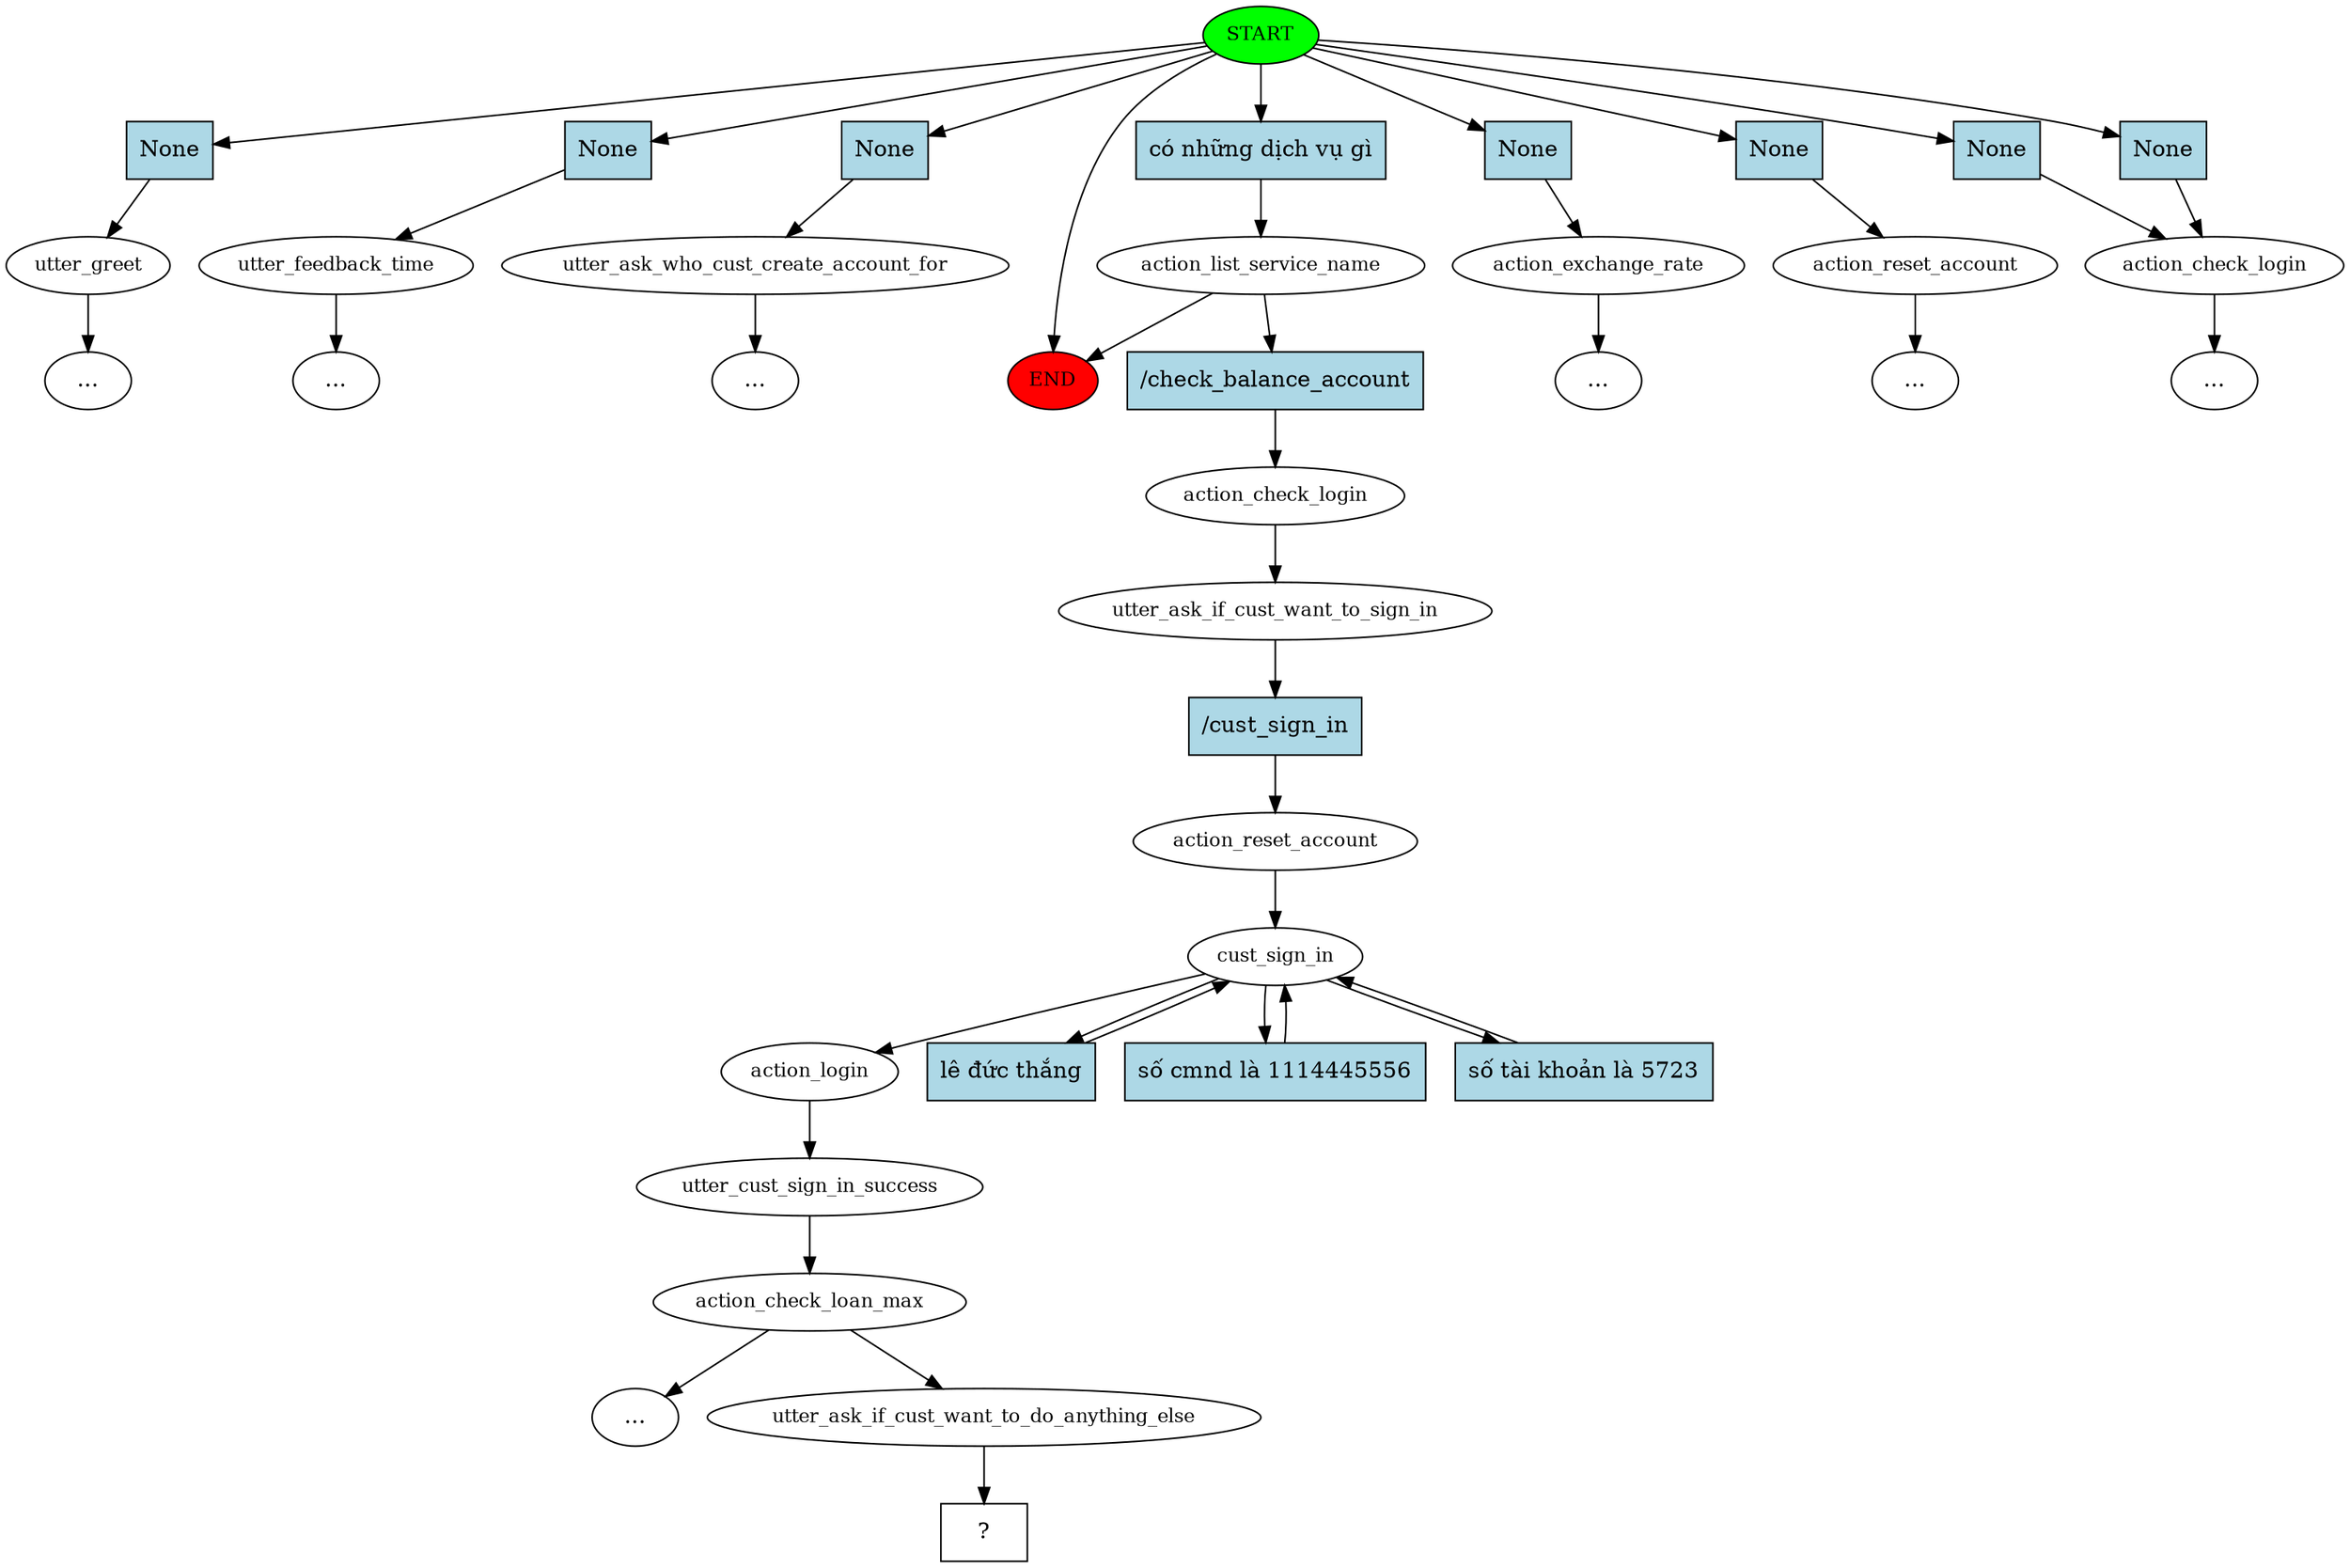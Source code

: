 digraph  {
0 [class="start active", fillcolor=green, fontsize=12, label=START, style=filled];
"-1" [class=end, fillcolor=red, fontsize=12, label=END, style=filled];
1 [class="", fontsize=12, label=utter_greet];
"-4" [class=ellipsis, label="..."];
3 [class="", fontsize=12, label=utter_feedback_time];
"-5" [class=ellipsis, label="..."];
4 [class="", fontsize=12, label=utter_ask_who_cust_create_account_for];
10 [class="", fontsize=12, label=action_exchange_rate];
11 [class=active, fontsize=12, label=action_list_service_name];
"-13" [class=ellipsis, label="..."];
"-16" [class=ellipsis, label="..."];
16 [class="", fontsize=12, label=action_reset_account];
"-18" [class=ellipsis, label="..."];
18 [class="", fontsize=12, label=action_check_login];
"-29" [class=ellipsis, label="..."];
30 [class=active, fontsize=12, label=action_check_login];
31 [class=active, fontsize=12, label=utter_ask_if_cust_want_to_sign_in];
32 [class=active, fontsize=12, label=action_reset_account];
33 [class=active, fontsize=12, label=cust_sign_in];
34 [class=active, fontsize=12, label=action_login];
35 [class=active, fontsize=12, label=utter_cust_sign_in_success];
36 [class=active, fontsize=12, label=action_check_loan_max];
"-30" [class=ellipsis, label="..."];
49 [class=active, fontsize=12, label=utter_ask_if_cust_want_to_do_anything_else];
50 [class="intent dashed active", label="  ?  ", shape=rect];
51 [class=intent, fillcolor=lightblue, label=None, shape=rect, style=filled];
52 [class=intent, fillcolor=lightblue, label=None, shape=rect, style=filled];
53 [class=intent, fillcolor=lightblue, label=None, shape=rect, style=filled];
54 [class=intent, fillcolor=lightblue, label=None, shape=rect, style=filled];
55 [class="intent active", fillcolor=lightblue, label="có những dịch vụ gì", shape=rect, style=filled];
56 [class=intent, fillcolor=lightblue, label=None, shape=rect, style=filled];
57 [class=intent, fillcolor=lightblue, label=None, shape=rect, style=filled];
58 [class=intent, fillcolor=lightblue, label=None, shape=rect, style=filled];
59 [class="intent active", fillcolor=lightblue, label="/check_balance_account", shape=rect, style=filled];
60 [class="intent active", fillcolor=lightblue, label="/cust_sign_in", shape=rect, style=filled];
61 [class="intent active", fillcolor=lightblue, label="lê đức thắng", shape=rect, style=filled];
62 [class="intent active", fillcolor=lightblue, label="số cmnd là 1114445556", shape=rect, style=filled];
63 [class="intent active", fillcolor=lightblue, label="số tài khoản là 5723", shape=rect, style=filled];
0 -> "-1"  [class="", key=NONE, label=""];
0 -> 51  [class="", key=0];
0 -> 52  [class="", key=0];
0 -> 53  [class="", key=0];
0 -> 54  [class="", key=0];
0 -> 55  [class=active, key=0];
0 -> 56  [class="", key=0];
0 -> 57  [class="", key=0];
0 -> 58  [class="", key=0];
1 -> "-4"  [class="", key=NONE, label=""];
3 -> "-5"  [class="", key=NONE, label=""];
4 -> "-16"  [class="", key=NONE, label=""];
10 -> "-13"  [class="", key=NONE, label=""];
11 -> "-1"  [class="", key=NONE, label=""];
11 -> 59  [class=active, key=0];
16 -> "-18"  [class="", key=NONE, label=""];
18 -> "-29"  [class="", key=NONE, label=""];
30 -> 31  [class=active, key=NONE, label=""];
31 -> 60  [class=active, key=0];
32 -> 33  [class=active, key=NONE, label=""];
33 -> 34  [class=active, key=NONE, label=""];
33 -> 61  [class=active, key=0];
33 -> 62  [class=active, key=0];
33 -> 63  [class=active, key=0];
34 -> 35  [class=active, key=NONE, label=""];
35 -> 36  [class=active, key=NONE, label=""];
36 -> "-30"  [class="", key=NONE, label=""];
36 -> 49  [class=active, key=NONE, label=""];
49 -> 50  [class=active, key=NONE, label=""];
51 -> 1  [class="", key=0];
52 -> 3  [class="", key=0];
53 -> 4  [class="", key=0];
54 -> 10  [class="", key=0];
55 -> 11  [class=active, key=0];
56 -> 16  [class="", key=0];
57 -> 18  [class="", key=0];
58 -> 18  [class="", key=0];
59 -> 30  [class=active, key=0];
60 -> 32  [class=active, key=0];
61 -> 33  [class=active, key=0];
62 -> 33  [class=active, key=0];
63 -> 33  [class=active, key=0];
}
